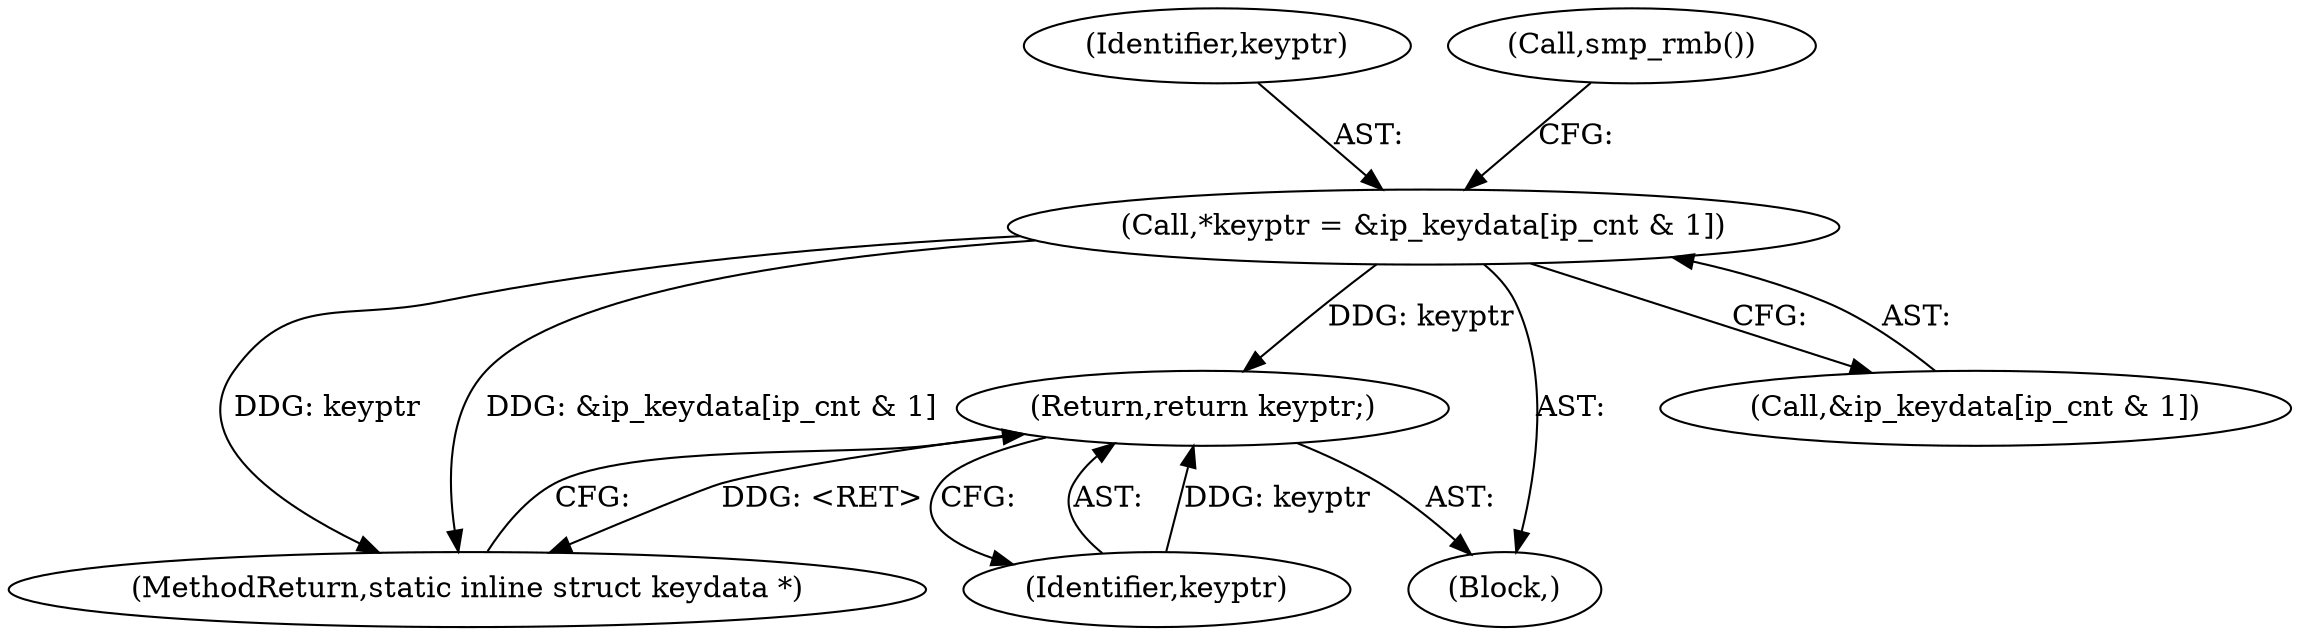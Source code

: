 digraph "1_linux_6e5714eaf77d79ae1c8b47e3e040ff5411b717ec@array" {
"1000104" [label="(Call,*keyptr = &ip_keydata[ip_cnt & 1])"];
"1000113" [label="(Return,return keyptr;)"];
"1000105" [label="(Identifier,keyptr)"];
"1000113" [label="(Return,return keyptr;)"];
"1000114" [label="(Identifier,keyptr)"];
"1000104" [label="(Call,*keyptr = &ip_keydata[ip_cnt & 1])"];
"1000115" [label="(MethodReturn,static inline struct keydata *)"];
"1000102" [label="(Block,)"];
"1000112" [label="(Call,smp_rmb())"];
"1000106" [label="(Call,&ip_keydata[ip_cnt & 1])"];
"1000104" -> "1000102"  [label="AST: "];
"1000104" -> "1000106"  [label="CFG: "];
"1000105" -> "1000104"  [label="AST: "];
"1000106" -> "1000104"  [label="AST: "];
"1000112" -> "1000104"  [label="CFG: "];
"1000104" -> "1000115"  [label="DDG: keyptr"];
"1000104" -> "1000115"  [label="DDG: &ip_keydata[ip_cnt & 1]"];
"1000104" -> "1000113"  [label="DDG: keyptr"];
"1000113" -> "1000102"  [label="AST: "];
"1000113" -> "1000114"  [label="CFG: "];
"1000114" -> "1000113"  [label="AST: "];
"1000115" -> "1000113"  [label="CFG: "];
"1000113" -> "1000115"  [label="DDG: <RET>"];
"1000114" -> "1000113"  [label="DDG: keyptr"];
}
